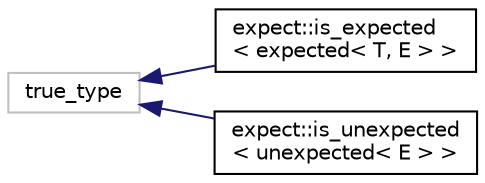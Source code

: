 digraph "Graphical Class Hierarchy"
{
  edge [fontname="Helvetica",fontsize="10",labelfontname="Helvetica",labelfontsize="10"];
  node [fontname="Helvetica",fontsize="10",shape=record];
  rankdir="LR";
  Node1 [label="true_type",height=0.2,width=0.4,color="grey75", fillcolor="white", style="filled"];
  Node1 -> Node0 [dir="back",color="midnightblue",fontsize="10",style="solid",fontname="Helvetica"];
  Node0 [label="expect::is_expected\l\< expected\< T, E \> \>",height=0.2,width=0.4,color="black", fillcolor="white", style="filled",URL="$da/d31/structexpect_1_1is__expected_3_01expected_3_01_t_00_01_e_01_4_01_4.html"];
  Node1 -> Node3 [dir="back",color="midnightblue",fontsize="10",style="solid",fontname="Helvetica"];
  Node3 [label="expect::is_unexpected\l\< unexpected\< E \> \>",height=0.2,width=0.4,color="black", fillcolor="white", style="filled",URL="$d4/d92/structexpect_1_1is__unexpected_3_01unexpected_3_01_e_01_4_01_4.html"];
}
